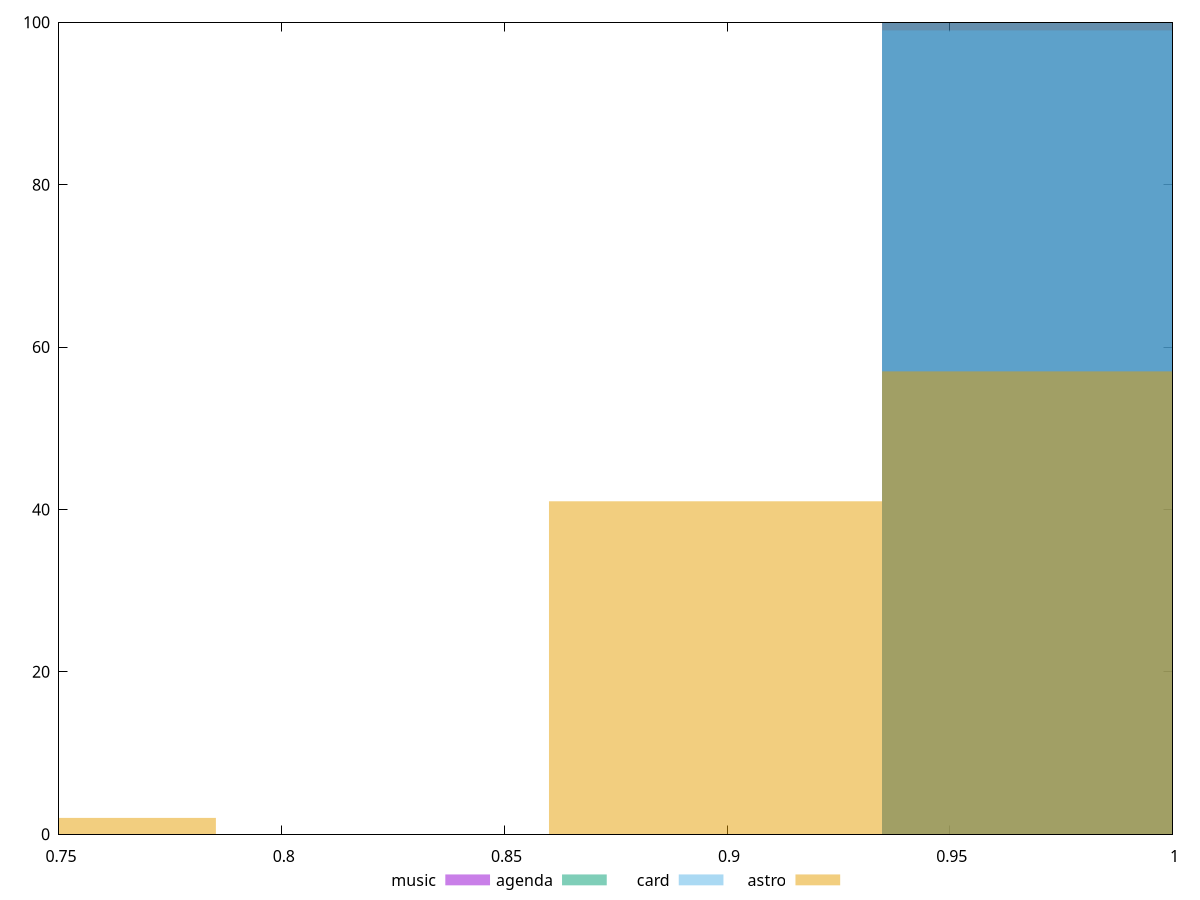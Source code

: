 reset

$music <<EOF
0.9721851262209615 100
EOF

$agenda <<EOF
0.9721851262209615 100
EOF

$card <<EOF
0.9721851262209615 99
EOF

$astro <<EOF
0.9721851262209615 57
0.8974016549731952 41
0.7478347124776628 2
EOF

set key outside below
set boxwidth 0.07478347124776627
set xrange [0.75:1]
set yrange [0:100]
set trange [0:100]
set style fill transparent solid 0.5 noborder
set terminal svg size 640, 520 enhanced background rgb 'white'
set output "report/report_00029_2021-02-24T13-36-40.390Z/legacy-javascript/comparison/histogram/all_score.svg"

plot $music title "music" with boxes, \
     $agenda title "agenda" with boxes, \
     $card title "card" with boxes, \
     $astro title "astro" with boxes

reset
